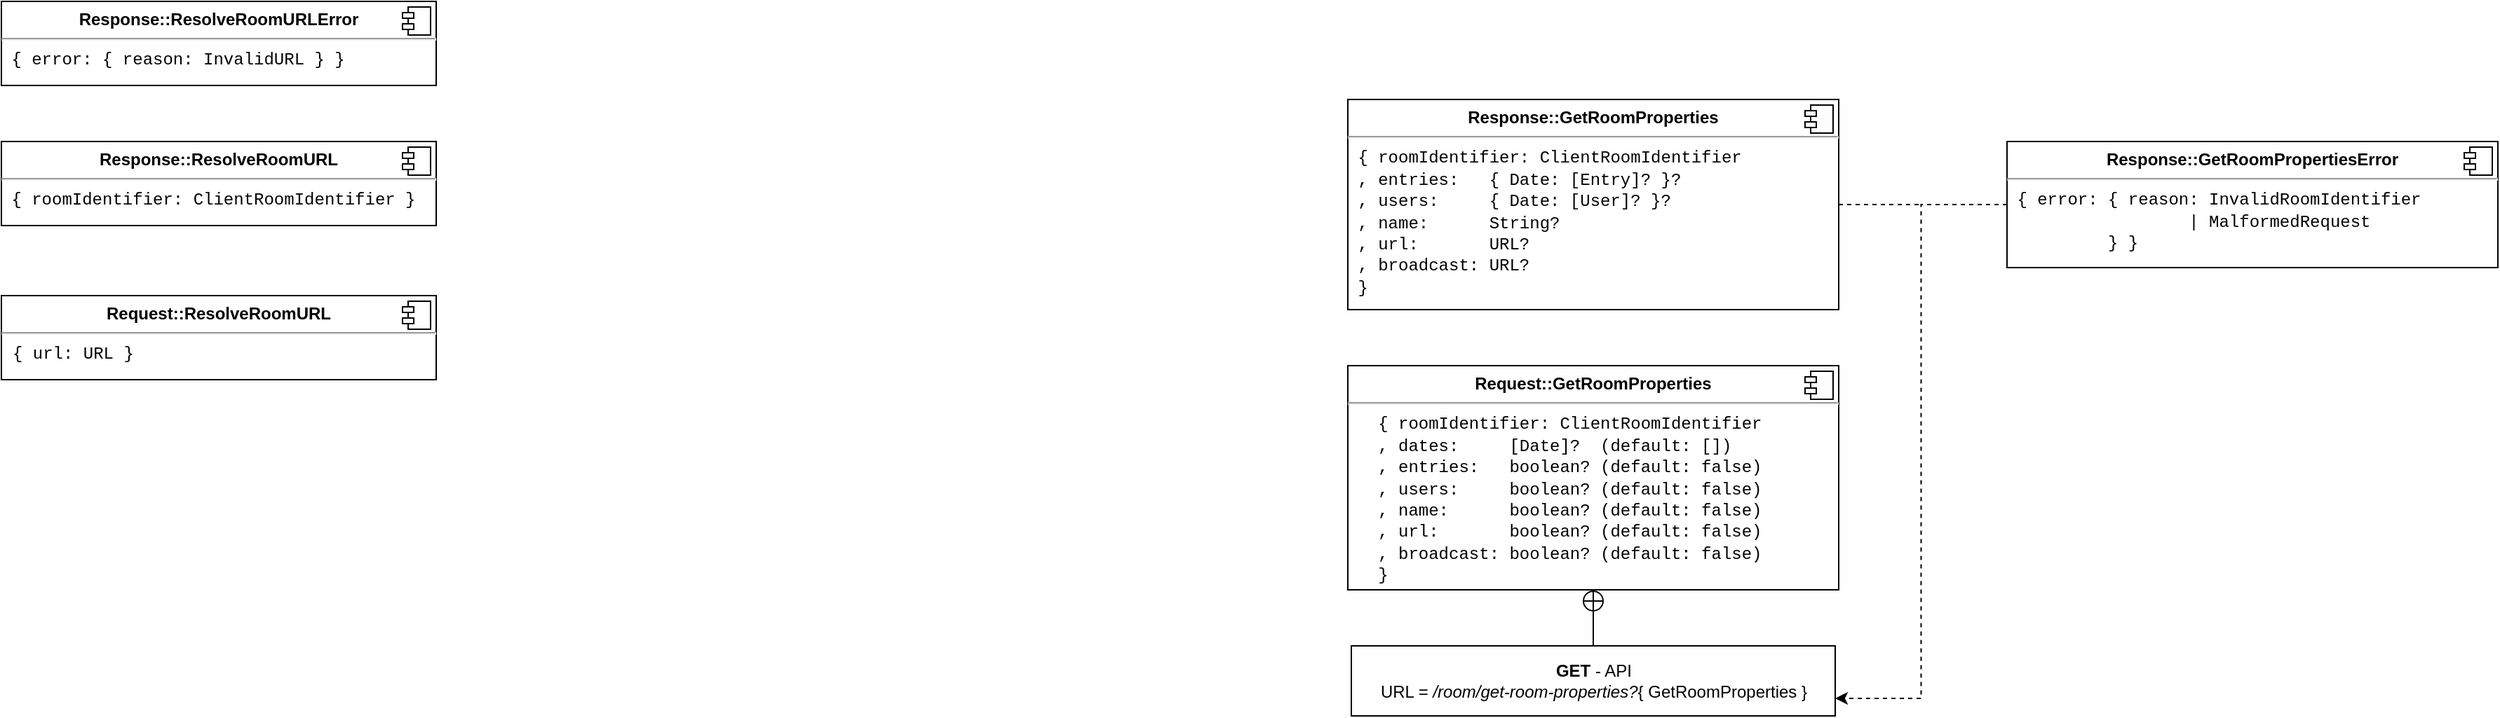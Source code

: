 <mxfile version="21.2.1" type="github">
  <diagram name="Page-1" id="n51TAnZlxfRUYqPKpPW-">
    <mxGraphModel dx="1147" dy="688" grid="1" gridSize="10" guides="1" tooltips="1" connect="1" arrows="1" fold="1" page="1" pageScale="1" pageWidth="850" pageHeight="1100" math="0" shadow="0">
      <root>
        <mxCell id="0" />
        <mxCell id="1" parent="0" />
        <mxCell id="_M9vyBiTQRy0ly4204Hm-54" value="&lt;p style=&quot;margin:0px;margin-top:6px;text-align:center;&quot;&gt;&lt;b&gt;Request::GetRoomProperties&lt;/b&gt;&lt;br&gt;&lt;/p&gt;&lt;hr&gt;&lt;div&gt;&lt;font face=&quot;Courier New&quot;&gt;&amp;nbsp;&amp;nbsp; { roomIdentifier: ClientRoomIdentifier&lt;/font&gt;&lt;/div&gt;&lt;div&gt;&lt;font face=&quot;Courier New&quot;&gt;&amp;nbsp;&amp;nbsp; , dates:&amp;nbsp;&amp;nbsp;&amp;nbsp;&amp;nbsp; [Date]?&amp;nbsp; (default: [])&lt;br&gt;&lt;/font&gt;&lt;/div&gt;&lt;div&gt;&lt;font face=&quot;Courier New&quot;&gt;&amp;nbsp;&amp;nbsp; , entries:&amp;nbsp;&amp;nbsp; boolean? (default: false)&lt;br&gt;&lt;/font&gt;&lt;/div&gt;&lt;div&gt;&lt;font face=&quot;Courier New&quot;&gt;&amp;nbsp;&amp;nbsp; , users:&amp;nbsp;&amp;nbsp;&amp;nbsp;&amp;nbsp; boolean? (default: false)&lt;br&gt;&lt;/font&gt;&lt;/div&gt;&lt;div&gt;&lt;font face=&quot;Courier New&quot;&gt;&amp;nbsp;&amp;nbsp; , name:&amp;nbsp;&amp;nbsp;&amp;nbsp;&amp;nbsp;&amp;nbsp; boolean? (default: false)&lt;br&gt;&lt;/font&gt;&lt;/div&gt;&lt;div&gt;&lt;font face=&quot;Courier New&quot;&gt;&amp;nbsp;&amp;nbsp; , url:&amp;nbsp;&amp;nbsp;&amp;nbsp;&amp;nbsp;&amp;nbsp;&amp;nbsp; boolean? (default: false)&lt;br&gt;&lt;/font&gt;&lt;/div&gt;&lt;div&gt;&lt;font face=&quot;Courier New&quot;&gt;&amp;nbsp;&amp;nbsp; , broadcast: boolean? (default: false)&lt;br&gt;&lt;/font&gt;&lt;/div&gt;&lt;div&gt;&lt;font face=&quot;Courier New&quot;&gt;&amp;nbsp;&amp;nbsp; }&lt;br&gt;&lt;/font&gt;&lt;/div&gt;" style="align=left;overflow=fill;html=1;dropTarget=0;whiteSpace=wrap;" vertex="1" parent="1">
          <mxGeometry x="1040" y="380" width="350" height="160" as="geometry" />
        </mxCell>
        <mxCell id="_M9vyBiTQRy0ly4204Hm-55" value="" style="shape=component;jettyWidth=8;jettyHeight=4;" vertex="1" parent="_M9vyBiTQRy0ly4204Hm-54">
          <mxGeometry x="1" width="20" height="20" relative="1" as="geometry">
            <mxPoint x="-24" y="4" as="offset" />
          </mxGeometry>
        </mxCell>
        <mxCell id="_M9vyBiTQRy0ly4204Hm-56" value="&lt;p style=&quot;margin:0px;margin-top:6px;text-align:center;&quot;&gt;&lt;b&gt;Request::ResolveRoomURL&lt;/b&gt;&lt;br&gt;&lt;/p&gt;&lt;hr&gt;&lt;p style=&quot;margin:0px;margin-left:8px;&quot;&gt;&lt;font face=&quot;Courier New&quot;&gt;{ url: URL }&lt;/font&gt;&lt;br&gt;&lt;/p&gt;" style="align=left;overflow=fill;html=1;dropTarget=0;whiteSpace=wrap;" vertex="1" parent="1">
          <mxGeometry x="80" y="330" width="310" height="60" as="geometry" />
        </mxCell>
        <mxCell id="_M9vyBiTQRy0ly4204Hm-57" value="" style="shape=component;jettyWidth=8;jettyHeight=4;" vertex="1" parent="_M9vyBiTQRy0ly4204Hm-56">
          <mxGeometry x="1" width="20" height="20" relative="1" as="geometry">
            <mxPoint x="-24" y="4" as="offset" />
          </mxGeometry>
        </mxCell>
        <mxCell id="_M9vyBiTQRy0ly4204Hm-58" value="&lt;p style=&quot;margin:0px;margin-top:6px;text-align:center;&quot;&gt;&lt;b&gt;Response::ResolveRoomURL&lt;/b&gt;&lt;br&gt;&lt;/p&gt;&lt;hr&gt;&lt;font face=&quot;Courier New&quot;&gt;&amp;nbsp;{ roomIdentifier: ClientRoomIdentifier }&lt;/font&gt;" style="align=left;overflow=fill;html=1;dropTarget=0;whiteSpace=wrap;" vertex="1" parent="1">
          <mxGeometry x="80" y="220" width="310" height="60" as="geometry" />
        </mxCell>
        <mxCell id="_M9vyBiTQRy0ly4204Hm-59" value="" style="shape=component;jettyWidth=8;jettyHeight=4;" vertex="1" parent="_M9vyBiTQRy0ly4204Hm-58">
          <mxGeometry x="1" width="20" height="20" relative="1" as="geometry">
            <mxPoint x="-24" y="4" as="offset" />
          </mxGeometry>
        </mxCell>
        <mxCell id="_M9vyBiTQRy0ly4204Hm-66" style="edgeStyle=orthogonalEdgeStyle;rounded=0;orthogonalLoop=1;jettySize=auto;html=1;exitX=0.5;exitY=1;exitDx=0;exitDy=0;" edge="1" parent="1">
          <mxGeometry relative="1" as="geometry">
            <mxPoint x="1230" y="330" as="sourcePoint" />
            <mxPoint x="1230" y="330" as="targetPoint" />
          </mxGeometry>
        </mxCell>
        <mxCell id="_M9vyBiTQRy0ly4204Hm-81" style="edgeStyle=orthogonalEdgeStyle;rounded=0;orthogonalLoop=1;jettySize=auto;html=1;endArrow=none;endFill=0;dashed=1;" edge="1" parent="1" source="_M9vyBiTQRy0ly4204Hm-67">
          <mxGeometry relative="1" as="geometry">
            <mxPoint x="1450" y="265.0" as="targetPoint" />
          </mxGeometry>
        </mxCell>
        <mxCell id="_M9vyBiTQRy0ly4204Hm-67" value="&lt;p style=&quot;margin:0px;margin-top:6px;text-align:center;&quot;&gt;&lt;b&gt;Response::GetRoomProperties&lt;/b&gt;&lt;br&gt;&lt;/p&gt;&lt;hr&gt;&lt;div&gt;&lt;font face=&quot;Courier New&quot;&gt;&amp;nbsp;{ roomIdentifier: ClientRoomIdentifier&lt;/font&gt;&lt;/div&gt;&lt;div&gt;&lt;font face=&quot;Courier New&quot;&gt;&amp;nbsp;, entries:&amp;nbsp;&amp;nbsp; { Date: [Entry]? }?&lt;br&gt;&lt;/font&gt;&lt;/div&gt;&lt;div&gt;&lt;font face=&quot;Courier New&quot;&gt;&amp;nbsp;, users:&amp;nbsp;&amp;nbsp;&amp;nbsp;&amp;nbsp; { Date: [User]? }?&lt;br&gt;&lt;/font&gt;&lt;/div&gt;&lt;div&gt;&lt;font face=&quot;Courier New&quot;&gt;&amp;nbsp;, name:&amp;nbsp;&amp;nbsp; &amp;nbsp;&amp;nbsp; String?&lt;/font&gt;&lt;/div&gt;&lt;div&gt;&lt;font face=&quot;Courier New&quot;&gt;&amp;nbsp;, url:&amp;nbsp;&amp;nbsp; &amp;nbsp; &amp;nbsp; URL?&lt;br&gt;&lt;/font&gt;&lt;/div&gt;&lt;div&gt;&lt;font face=&quot;Courier New&quot;&gt;&amp;nbsp;, broadcast: URL?&lt;br&gt;&lt;/font&gt;&lt;/div&gt;&lt;div&gt;&lt;font face=&quot;Courier New&quot;&gt;&amp;nbsp;}&lt;br&gt;&lt;/font&gt;&lt;/div&gt;" style="align=left;overflow=fill;html=1;dropTarget=0;whiteSpace=wrap;" vertex="1" parent="1">
          <mxGeometry x="1040" y="190" width="350" height="150" as="geometry" />
        </mxCell>
        <mxCell id="_M9vyBiTQRy0ly4204Hm-68" value="" style="shape=component;jettyWidth=8;jettyHeight=4;" vertex="1" parent="_M9vyBiTQRy0ly4204Hm-67">
          <mxGeometry x="1" width="20" height="20" relative="1" as="geometry">
            <mxPoint x="-24" y="4" as="offset" />
          </mxGeometry>
        </mxCell>
        <mxCell id="_M9vyBiTQRy0ly4204Hm-69" value="&lt;p style=&quot;margin:0px;margin-top:6px;text-align:center;&quot;&gt;&lt;b&gt;Response::ResolveRoomURLError&lt;/b&gt;&lt;br&gt;&lt;/p&gt;&lt;hr&gt;&lt;font face=&quot;Courier New&quot;&gt;&amp;nbsp;{ error: { reason: InvalidURL } }&lt;br&gt;&lt;/font&gt;" style="align=left;overflow=fill;html=1;dropTarget=0;whiteSpace=wrap;" vertex="1" parent="1">
          <mxGeometry x="80" y="120" width="310" height="60" as="geometry" />
        </mxCell>
        <mxCell id="_M9vyBiTQRy0ly4204Hm-70" value="" style="shape=component;jettyWidth=8;jettyHeight=4;" vertex="1" parent="_M9vyBiTQRy0ly4204Hm-69">
          <mxGeometry x="1" width="20" height="20" relative="1" as="geometry">
            <mxPoint x="-24" y="4" as="offset" />
          </mxGeometry>
        </mxCell>
        <mxCell id="_M9vyBiTQRy0ly4204Hm-79" style="edgeStyle=orthogonalEdgeStyle;rounded=0;orthogonalLoop=1;jettySize=auto;html=1;entryX=1;entryY=0.75;entryDx=0;entryDy=0;dashed=1;" edge="1" parent="1" source="_M9vyBiTQRy0ly4204Hm-71" target="_M9vyBiTQRy0ly4204Hm-74">
          <mxGeometry relative="1" as="geometry" />
        </mxCell>
        <mxCell id="_M9vyBiTQRy0ly4204Hm-71" value="&lt;p style=&quot;margin:0px;margin-top:6px;text-align:center;&quot;&gt;&lt;b&gt;Response::GetRoomPropertiesError&lt;/b&gt;&lt;br&gt;&lt;/p&gt;&lt;hr&gt;&lt;div&gt;&lt;font face=&quot;Courier New&quot;&gt;&amp;nbsp;{ error: { reason: InvalidRoomIdentifier&lt;/font&gt;&lt;/div&gt;&lt;div&gt;&lt;font face=&quot;Courier New&quot;&gt;&amp;nbsp; &amp;nbsp; &amp;nbsp; &amp;nbsp; &amp;nbsp; &amp;nbsp; &amp;nbsp; &amp;nbsp; &amp;nbsp; | MalformedRequest &lt;br&gt;&lt;/font&gt;&lt;/div&gt;&lt;div&gt;&lt;font face=&quot;Courier New&quot;&gt;&amp;nbsp;&amp;nbsp;&amp;nbsp;&amp;nbsp;&amp;nbsp;&amp;nbsp;&amp;nbsp;&amp;nbsp;&amp;nbsp; } }&lt;/font&gt;&lt;/div&gt;" style="align=left;overflow=fill;html=1;dropTarget=0;whiteSpace=wrap;" vertex="1" parent="1">
          <mxGeometry x="1510" y="220" width="350" height="90" as="geometry" />
        </mxCell>
        <mxCell id="_M9vyBiTQRy0ly4204Hm-72" value="" style="shape=component;jettyWidth=8;jettyHeight=4;" vertex="1" parent="_M9vyBiTQRy0ly4204Hm-71">
          <mxGeometry x="1" width="20" height="20" relative="1" as="geometry">
            <mxPoint x="-24" y="4" as="offset" />
          </mxGeometry>
        </mxCell>
        <mxCell id="_M9vyBiTQRy0ly4204Hm-73" style="edgeStyle=orthogonalEdgeStyle;rounded=0;orthogonalLoop=1;jettySize=auto;html=1;exitX=0.5;exitY=1;exitDx=0;exitDy=0;" edge="1" parent="1" source="_M9vyBiTQRy0ly4204Hm-71" target="_M9vyBiTQRy0ly4204Hm-71">
          <mxGeometry relative="1" as="geometry" />
        </mxCell>
        <mxCell id="_M9vyBiTQRy0ly4204Hm-75" value="" style="edgeStyle=orthogonalEdgeStyle;rounded=0;orthogonalLoop=1;jettySize=auto;html=1;endArrow=circlePlus;endFill=0;" edge="1" parent="1" source="_M9vyBiTQRy0ly4204Hm-74" target="_M9vyBiTQRy0ly4204Hm-54">
          <mxGeometry relative="1" as="geometry" />
        </mxCell>
        <mxCell id="_M9vyBiTQRy0ly4204Hm-74" value="&lt;div&gt;&lt;b&gt;GET &lt;/b&gt;- API&lt;b&gt;&lt;br&gt;&lt;/b&gt;&lt;/div&gt;&lt;div&gt;URL = &lt;i&gt;/room/get-room-properties?&lt;/i&gt;{ GetRoomProperties }&lt;br&gt;&lt;/div&gt;" style="html=1;whiteSpace=wrap;" vertex="1" parent="1">
          <mxGeometry x="1042.5" y="580" width="345" height="50" as="geometry" />
        </mxCell>
      </root>
    </mxGraphModel>
  </diagram>
</mxfile>
